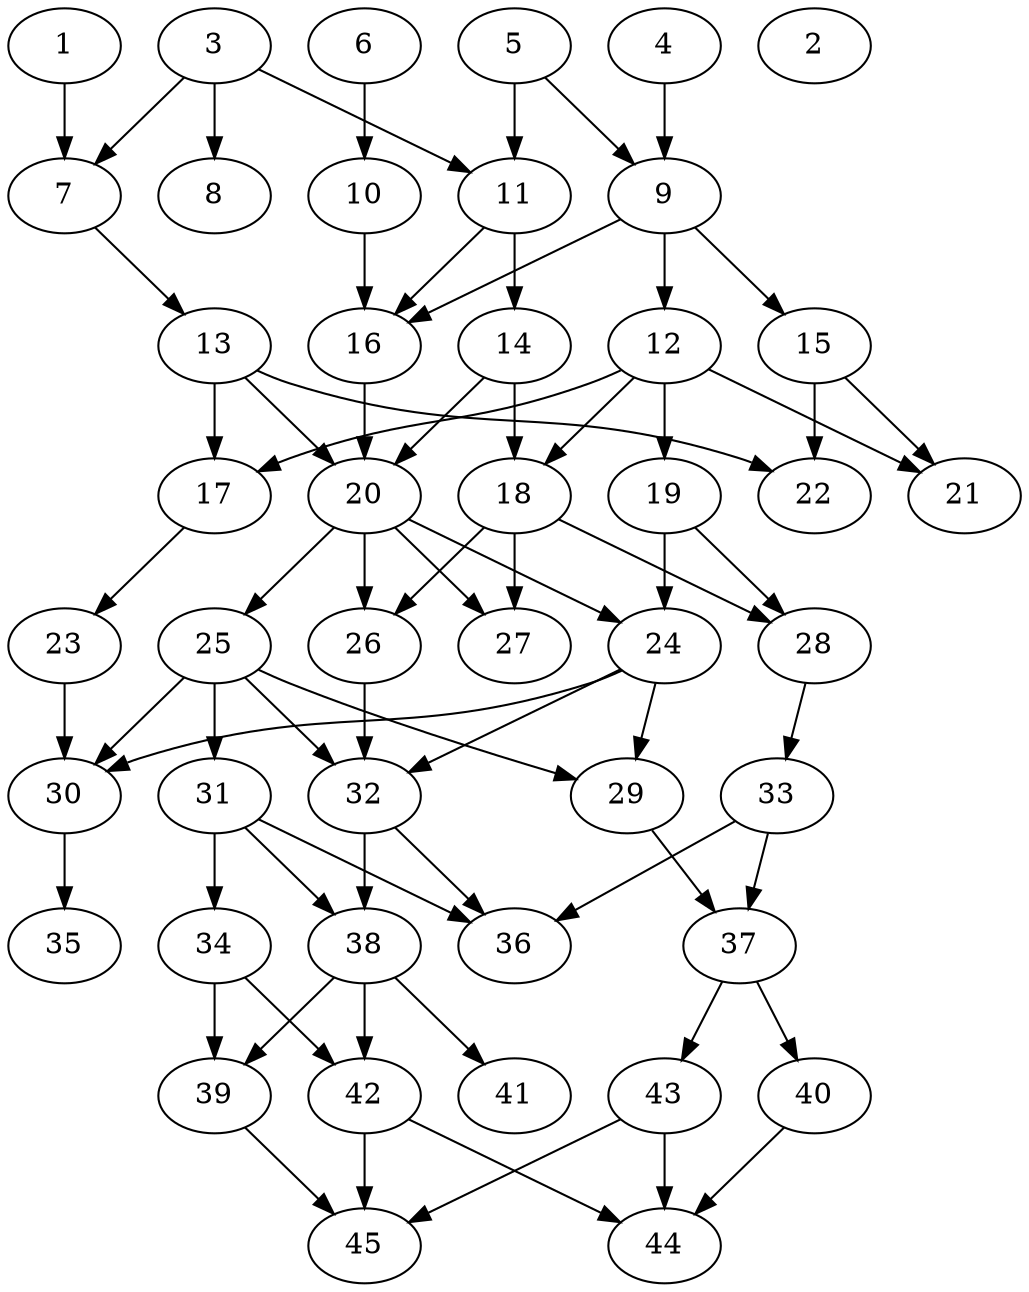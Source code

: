 // DAG automatically generated by daggen at Thu Oct  3 14:07:24 2019
// ./daggen --dot -n 45 --ccr 0.4 --fat 0.5 --regular 0.9 --density 0.6 --mindata 5242880 --maxdata 52428800 
digraph G {
  1 [size="76700160", alpha="0.10", expect_size="30680064"] 
  1 -> 7 [size ="30680064"]
  2 [size="120437760", alpha="0.13", expect_size="48175104"] 
  3 [size="50385920", alpha="0.06", expect_size="20154368"] 
  3 -> 7 [size ="20154368"]
  3 -> 8 [size ="20154368"]
  3 -> 11 [size ="20154368"]
  4 [size="18408960", alpha="0.06", expect_size="7363584"] 
  4 -> 9 [size ="7363584"]
  5 [size="47226880", alpha="0.17", expect_size="18890752"] 
  5 -> 9 [size ="18890752"]
  5 -> 11 [size ="18890752"]
  6 [size="39040000", alpha="0.15", expect_size="15616000"] 
  6 -> 10 [size ="15616000"]
  7 [size="76367360", alpha="0.03", expect_size="30546944"] 
  7 -> 13 [size ="30546944"]
  8 [size="77473280", alpha="0.03", expect_size="30989312"] 
  9 [size="108124160", alpha="0.15", expect_size="43249664"] 
  9 -> 12 [size ="43249664"]
  9 -> 15 [size ="43249664"]
  9 -> 16 [size ="43249664"]
  10 [size="16688640", alpha="0.16", expect_size="6675456"] 
  10 -> 16 [size ="6675456"]
  11 [size="41776640", alpha="0.09", expect_size="16710656"] 
  11 -> 14 [size ="16710656"]
  11 -> 16 [size ="16710656"]
  12 [size="101882880", alpha="0.01", expect_size="40753152"] 
  12 -> 17 [size ="40753152"]
  12 -> 18 [size ="40753152"]
  12 -> 19 [size ="40753152"]
  12 -> 21 [size ="40753152"]
  13 [size="58639360", alpha="0.07", expect_size="23455744"] 
  13 -> 17 [size ="23455744"]
  13 -> 20 [size ="23455744"]
  13 -> 22 [size ="23455744"]
  14 [size="93150720", alpha="0.16", expect_size="37260288"] 
  14 -> 18 [size ="37260288"]
  14 -> 20 [size ="37260288"]
  15 [size="126469120", alpha="0.10", expect_size="50587648"] 
  15 -> 21 [size ="50587648"]
  15 -> 22 [size ="50587648"]
  16 [size="107468800", alpha="0.06", expect_size="42987520"] 
  16 -> 20 [size ="42987520"]
  17 [size="77701120", alpha="0.05", expect_size="31080448"] 
  17 -> 23 [size ="31080448"]
  18 [size="95467520", alpha="0.15", expect_size="38187008"] 
  18 -> 26 [size ="38187008"]
  18 -> 27 [size ="38187008"]
  18 -> 28 [size ="38187008"]
  19 [size="116075520", alpha="0.15", expect_size="46430208"] 
  19 -> 24 [size ="46430208"]
  19 -> 28 [size ="46430208"]
  20 [size="86446080", alpha="0.17", expect_size="34578432"] 
  20 -> 24 [size ="34578432"]
  20 -> 25 [size ="34578432"]
  20 -> 26 [size ="34578432"]
  20 -> 27 [size ="34578432"]
  21 [size="64017920", alpha="0.09", expect_size="25607168"] 
  22 [size="117120000", alpha="0.20", expect_size="46848000"] 
  23 [size="121397760", alpha="0.17", expect_size="48559104"] 
  23 -> 30 [size ="48559104"]
  24 [size="44188160", alpha="0.15", expect_size="17675264"] 
  24 -> 29 [size ="17675264"]
  24 -> 30 [size ="17675264"]
  24 -> 32 [size ="17675264"]
  25 [size="20113920", alpha="0.18", expect_size="8045568"] 
  25 -> 29 [size ="8045568"]
  25 -> 30 [size ="8045568"]
  25 -> 31 [size ="8045568"]
  25 -> 32 [size ="8045568"]
  26 [size="81164800", alpha="0.06", expect_size="32465920"] 
  26 -> 32 [size ="32465920"]
  27 [size="118758400", alpha="0.05", expect_size="47503360"] 
  28 [size="30461440", alpha="0.15", expect_size="12184576"] 
  28 -> 33 [size ="12184576"]
  29 [size="117327360", alpha="0.01", expect_size="46930944"] 
  29 -> 37 [size ="46930944"]
  30 [size="87580160", alpha="0.07", expect_size="35032064"] 
  30 -> 35 [size ="35032064"]
  31 [size="67822080", alpha="0.18", expect_size="27128832"] 
  31 -> 34 [size ="27128832"]
  31 -> 36 [size ="27128832"]
  31 -> 38 [size ="27128832"]
  32 [size="121648640", alpha="0.05", expect_size="48659456"] 
  32 -> 36 [size ="48659456"]
  32 -> 38 [size ="48659456"]
  33 [size="120465920", alpha="0.19", expect_size="48186368"] 
  33 -> 36 [size ="48186368"]
  33 -> 37 [size ="48186368"]
  34 [size="101550080", alpha="0.07", expect_size="40620032"] 
  34 -> 39 [size ="40620032"]
  34 -> 42 [size ="40620032"]
  35 [size="70205440", alpha="0.13", expect_size="28082176"] 
  36 [size="60554240", alpha="0.16", expect_size="24221696"] 
  37 [size="98526720", alpha="0.10", expect_size="39410688"] 
  37 -> 40 [size ="39410688"]
  37 -> 43 [size ="39410688"]
  38 [size="129423360", alpha="0.18", expect_size="51769344"] 
  38 -> 39 [size ="51769344"]
  38 -> 41 [size ="51769344"]
  38 -> 42 [size ="51769344"]
  39 [size="99642880", alpha="0.03", expect_size="39857152"] 
  39 -> 45 [size ="39857152"]
  40 [size="104207360", alpha="0.01", expect_size="41682944"] 
  40 -> 44 [size ="41682944"]
  41 [size="28733440", alpha="0.07", expect_size="11493376"] 
  42 [size="19852800", alpha="0.11", expect_size="7941120"] 
  42 -> 44 [size ="7941120"]
  42 -> 45 [size ="7941120"]
  43 [size="48384000", alpha="0.13", expect_size="19353600"] 
  43 -> 44 [size ="19353600"]
  43 -> 45 [size ="19353600"]
  44 [size="41891840", alpha="0.01", expect_size="16756736"] 
  45 [size="80424960", alpha="0.09", expect_size="32169984"] 
}
